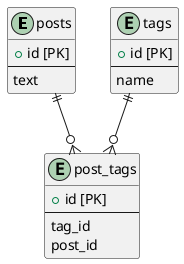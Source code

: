 @startuml

entity posts {
  + id [PK]
  --
  text
}

entity tags {
  + id [PK]
  --
  name
}

entity post_tags {
  + id [PK]
  --
  tag_id
  post_id
}

posts     ||--o{ post_tags
tags     ||--o{ post_tags

@enduml